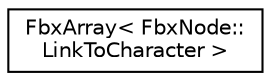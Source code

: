 digraph "クラス階層図"
{
  edge [fontname="Helvetica",fontsize="10",labelfontname="Helvetica",labelfontsize="10"];
  node [fontname="Helvetica",fontsize="10",shape=record];
  rankdir="LR";
  Node0 [label="FbxArray\< FbxNode::\lLinkToCharacter \>",height=0.2,width=0.4,color="black", fillcolor="white", style="filled",URL="$class_fbx_array.html"];
}
